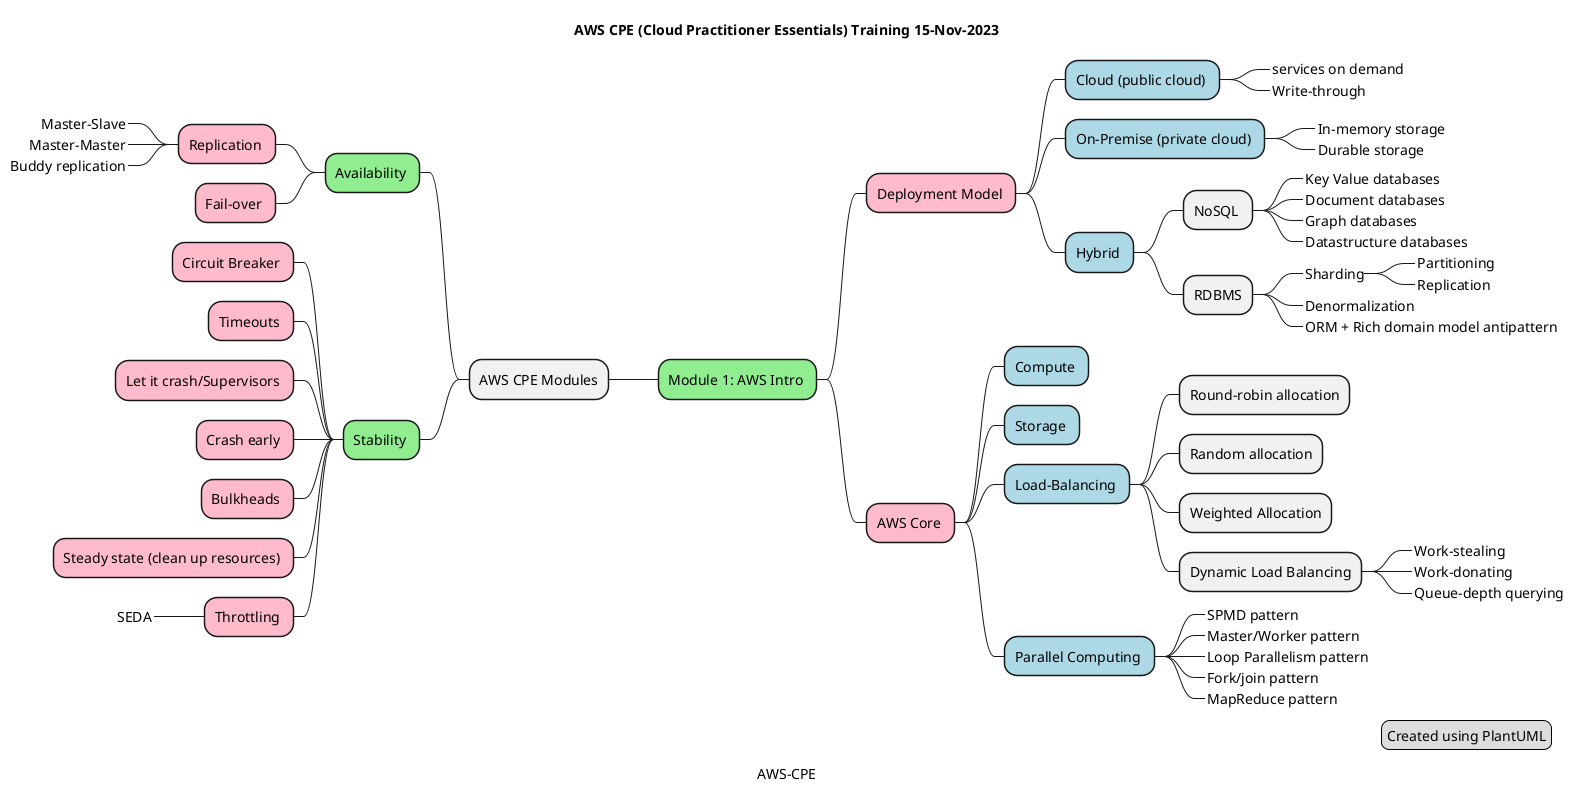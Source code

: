 @startmindmap
caption AWS-CPE
title AWS CPE (Cloud Practitioner Essentials) Training 15-Nov-2023
<style>
mindmapDiagram {
  .green {
    BackgroundColor lightgreen
  }
  .rose {
    BackgroundColor #FFBBCC
  }
  .lightblue {
    BackgroundColor lightblue
  }
}
</style>
* AWS CPE Modules
** Module 1: AWS Intro <<green>>
*** Deployment Model <<rose>>
**** Cloud (public cloud) <<lightblue>>
*****_ services on demand
*****_ Write-through
**** On-Premise (private cloud) <<lightblue>>
*****_ In-memory storage
*****_ Durable storage
**** Hybrid <<lightblue>>
***** NoSQL 
******_ Key Value databases
******_ Document databases
******_ Graph databases
******_ Datastructure databases
***** RDBMS
******_ Sharding
*******_ Partitioning
*******_ Replication
******_ Denormalization
******_ ORM + Rich domain model antipattern
*** AWS Core <<rose>>
**** Compute <<lightblue>>
**** Storage <<lightblue>>
**** Load-Balancing <<lightblue>>
***** Round-robin allocation
***** Random allocation
***** Weighted Allocation
***** Dynamic Load Balancing
******_ Work-stealing
******_ Work-donating
******_ Queue-depth querying
**** Parallel Computing <<lightblue>>
*****_ SPMD pattern
*****_ Master/Worker pattern
*****_ Loop Parallelism pattern
*****_ Fork/join pattern
*****_ MapReduce pattern
left side
** Availability <<green>>
*** Replication <<rose>>
****_ Master-Slave
****_ Master-Master
****_ Buddy replication
*** Fail-over <<rose>>
** Stability <<green>>
*** Circuit Breaker <<rose>>
*** Timeouts <<rose>>
*** Let it crash/Supervisors <<rose>>
*** Crash early <<rose>>
*** Bulkheads <<rose>>
*** Steady state (clean up resources) <<rose>>
*** Throttling <<rose>>
****_ SEDA

legend right
  Created using PlantUML
endlegend
@endmindmap